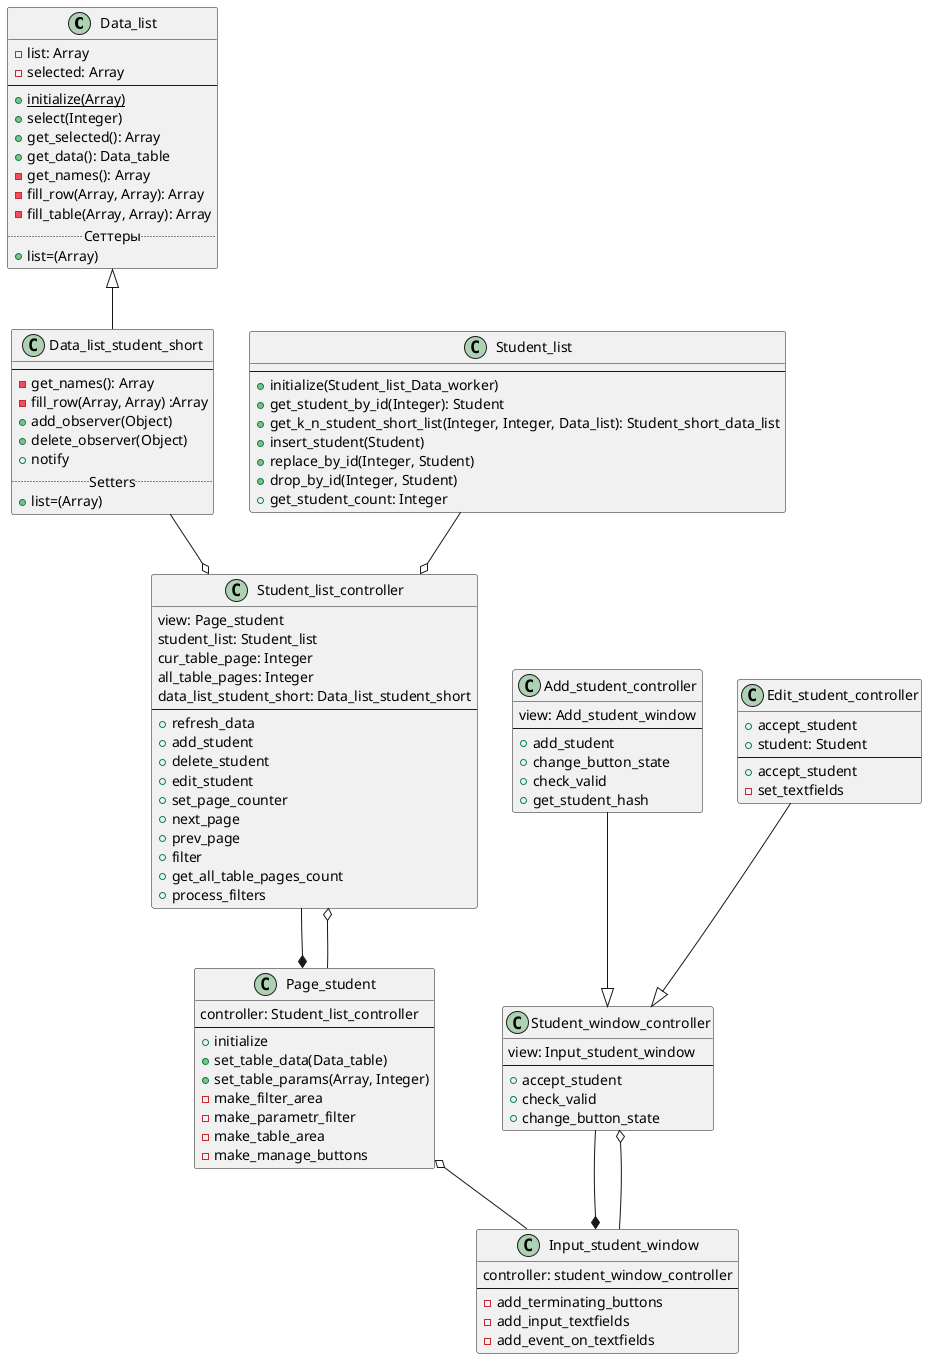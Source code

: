 @startuml

Class Data_list
 {
      -list: Array
      -selected: Array
 --
      +{static}initialize(Array)
      +select(Integer)
      +get_selected(): Array
      +get_data(): Data_table
      -get_names(): Array
      -fill_row(Array, Array): Array
      -fill_table(Array, Array): Array
..Сеттеры..
      +list=(Array)
  }

Class Data_list_student_short
 {
 --
      -get_names(): Array
      -fill_row(Array, Array) :Array
+add_observer(Object)
+delete_observer(Object)
+notify
..Setters..
+list=(Array)
  }
Class Student_list
{
--
+initialize(Student_list_Data_worker)
+get_student_by_id(Integer): Student
+get_k_n_student_short_list(Integer, Integer, Data_list): Student_short_data_list
+insert_student(Student)
+replace_by_id(Integer, Student)
+drop_by_id(Integer, Student)
+get_student_count: Integer
}

class Page_student
{
controller: Student_list_controller
--
+initialize
+set_table_data(Data_table)
+set_table_params(Array, Integer)
-make_filter_area
-make_parametr_filter
-make_table_area
-make_manage_buttons
}

class Student_list_controller
{
view: Page_student
student_list: Student_list
cur_table_page: Integer
all_table_pages: Integer
data_list_student_short: Data_list_student_short
--
+refresh_data
+add_student
+delete_student
+edit_student
+set_page_counter
+next_page
+prev_page
+filter
+get_all_table_pages_count
+process_filters
}

class Input_student_window
{
controller: student_window_controller
--
-add_terminating_buttons
-add_input_textfields
-add_event_on_textfields
}

class Add_student_controller
{
view: Add_student_window
--
+add_student
+change_button_state
+check_valid
+get_student_hash
}

class Edit_student_controller
{
+accept_student
}

class Edit_student_controller
{
+student: Student
--
+accept_student
-set_textfields
}

class Student_window_controller
{
view: Input_student_window
--
+accept_student
+check_valid
+change_button_state
}

Add_student_controller --|> Student_window_controller
Edit_student_controller --|> Student_window_controller
Data_list <|-- Data_list_student_short
Student_list_controller --* Page_student
Student_list_controller o-- Page_student
Student_list --o Student_list_controller
Data_list_student_short --o Student_list_controller
Page_student o-- Input_student_window
Student_window_controller --* Input_student_window
Student_window_controller o-- Input_student_window

@enduml